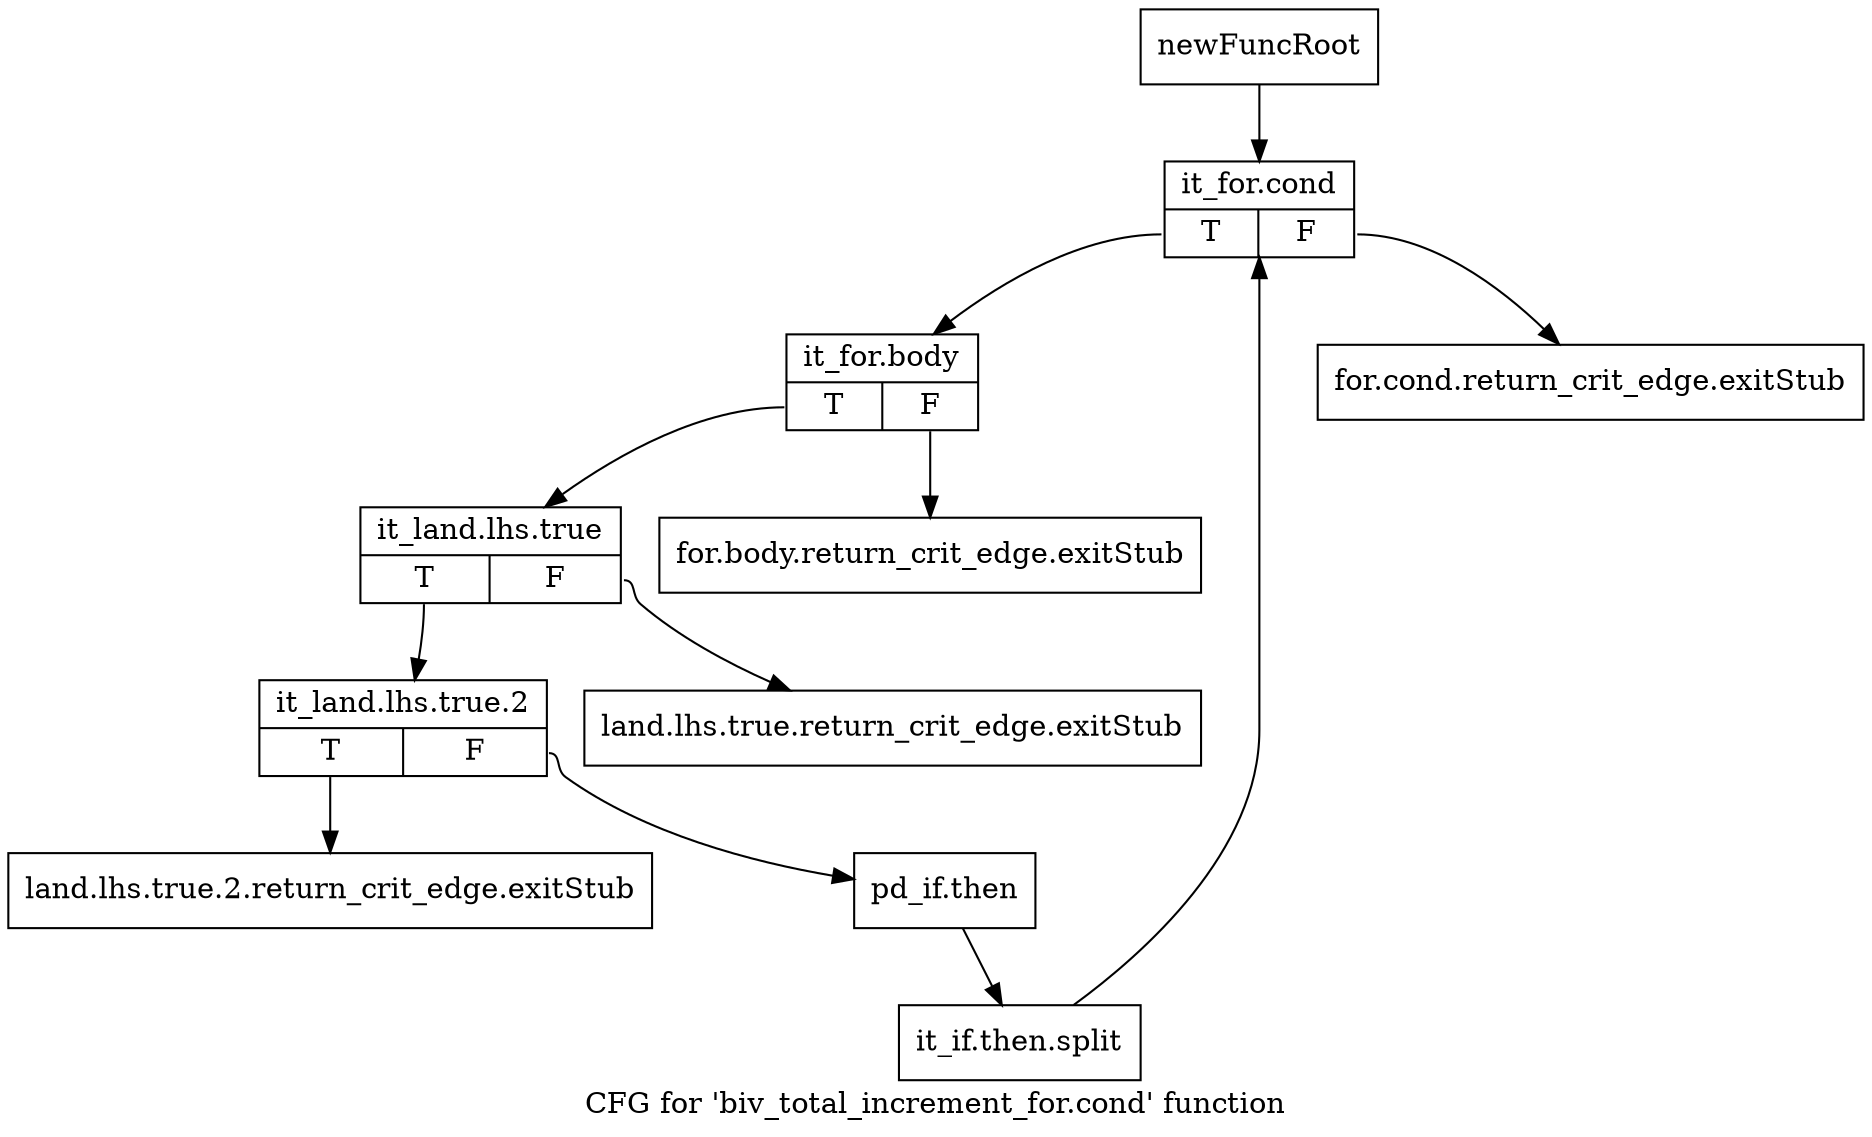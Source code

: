 digraph "CFG for 'biv_total_increment_for.cond' function" {
	label="CFG for 'biv_total_increment_for.cond' function";

	Node0xc5ad830 [shape=record,label="{newFuncRoot}"];
	Node0xc5ad830 -> Node0xc5ad9c0;
	Node0xc5ad880 [shape=record,label="{for.cond.return_crit_edge.exitStub}"];
	Node0xc5ad8d0 [shape=record,label="{for.body.return_crit_edge.exitStub}"];
	Node0xc5ad920 [shape=record,label="{land.lhs.true.return_crit_edge.exitStub}"];
	Node0xc5ad970 [shape=record,label="{land.lhs.true.2.return_crit_edge.exitStub}"];
	Node0xc5ad9c0 [shape=record,label="{it_for.cond|{<s0>T|<s1>F}}"];
	Node0xc5ad9c0:s0 -> Node0xc5ada10;
	Node0xc5ad9c0:s1 -> Node0xc5ad880;
	Node0xc5ada10 [shape=record,label="{it_for.body|{<s0>T|<s1>F}}"];
	Node0xc5ada10:s0 -> Node0xc5ada60;
	Node0xc5ada10:s1 -> Node0xc5ad8d0;
	Node0xc5ada60 [shape=record,label="{it_land.lhs.true|{<s0>T|<s1>F}}"];
	Node0xc5ada60:s0 -> Node0xc5adab0;
	Node0xc5ada60:s1 -> Node0xc5ad920;
	Node0xc5adab0 [shape=record,label="{it_land.lhs.true.2|{<s0>T|<s1>F}}"];
	Node0xc5adab0:s0 -> Node0xc5ad970;
	Node0xc5adab0:s1 -> Node0xc5adb00;
	Node0xc5adb00 [shape=record,label="{pd_if.then}"];
	Node0xc5adb00 -> Node0xfdf6140;
	Node0xfdf6140 [shape=record,label="{it_if.then.split}"];
	Node0xfdf6140 -> Node0xc5ad9c0;
}
